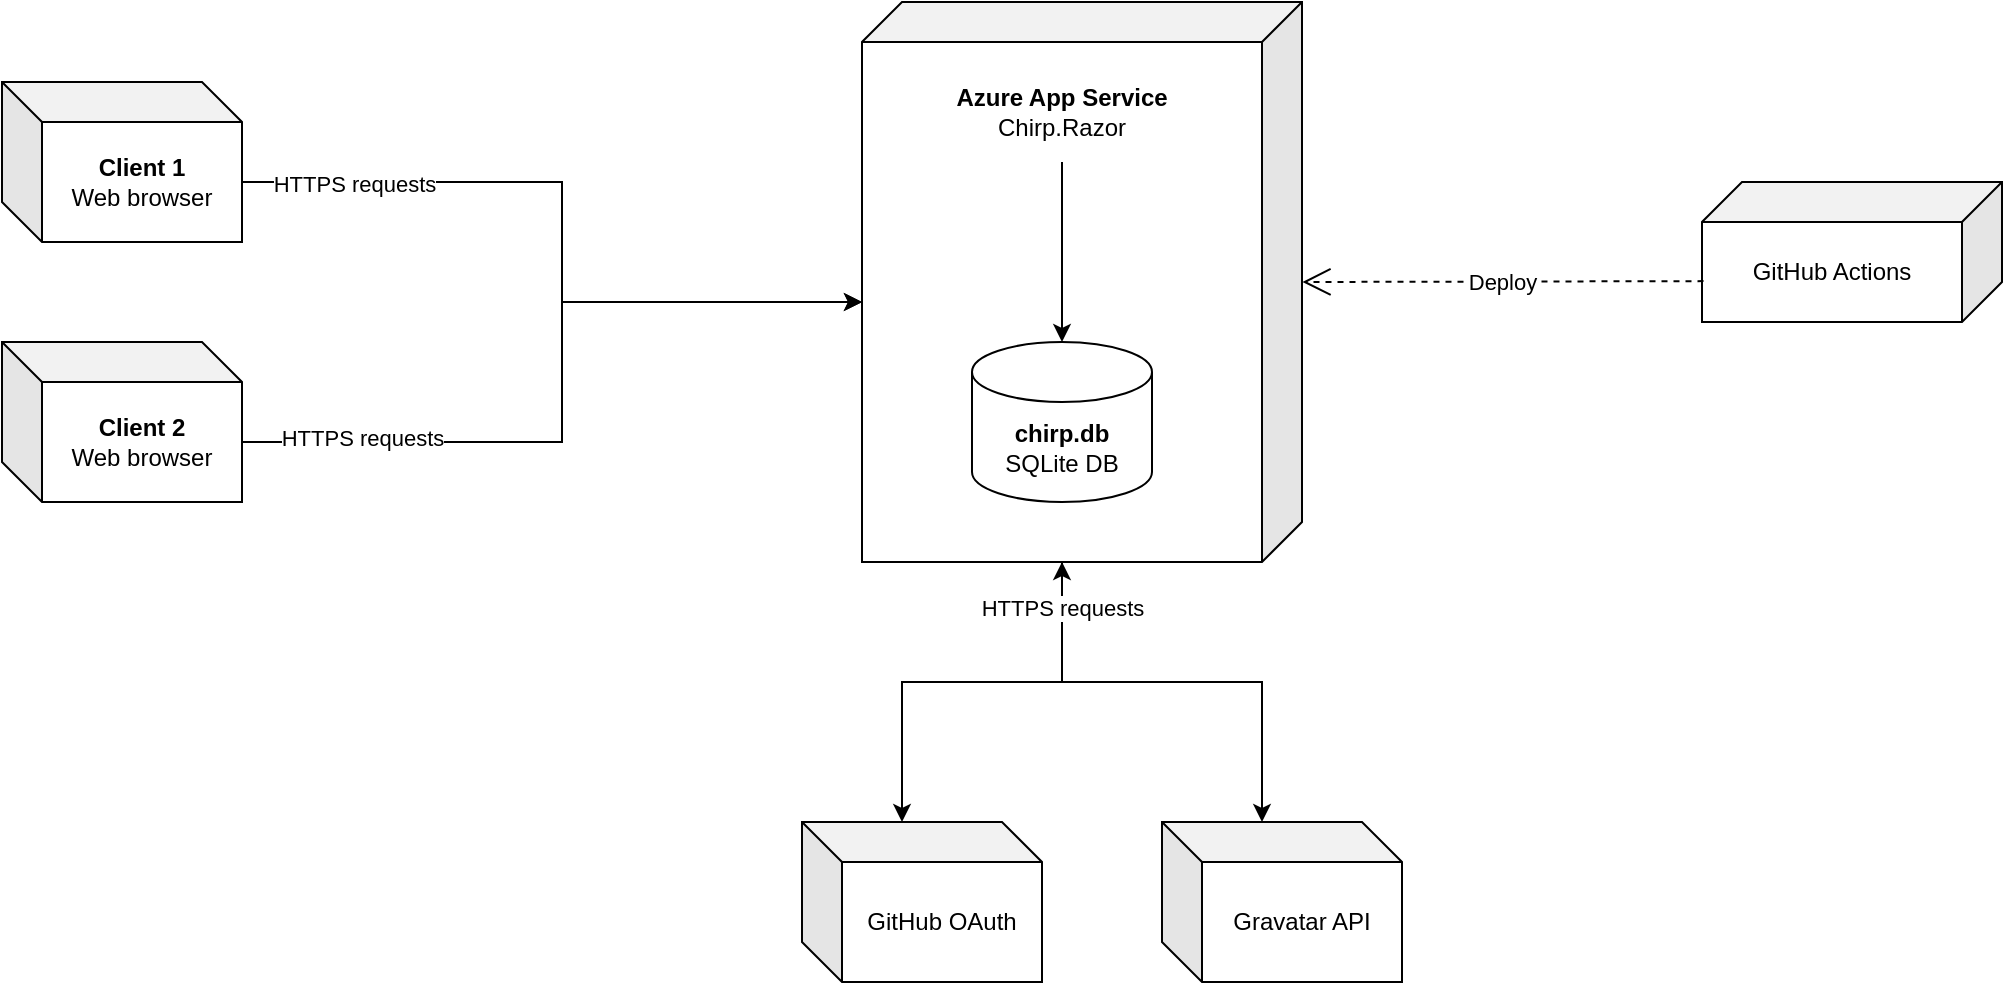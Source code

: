 <mxfile version="25.0.2">
  <diagram name="Page-1" id="IPJVCnFCyZerX4ABa3Nw">
    <mxGraphModel dx="941" dy="644" grid="1" gridSize="10" guides="1" tooltips="1" connect="1" arrows="1" fold="1" page="1" pageScale="1" pageWidth="850" pageHeight="1100" math="0" shadow="0">
      <root>
        <mxCell id="0" />
        <mxCell id="1" parent="0" />
        <mxCell id="28KYW0HoVNxk3tr6lUZI-1" value="" style="shape=cube;whiteSpace=wrap;html=1;boundedLbl=1;backgroundOutline=1;darkOpacity=0.05;darkOpacity2=0.1;flipH=1;" parent="1" vertex="1">
          <mxGeometry x="510" y="100" width="220" height="280" as="geometry" />
        </mxCell>
        <mxCell id="28KYW0HoVNxk3tr6lUZI-2" value="&lt;div&gt;&lt;b&gt;chirp.db&lt;/b&gt;&lt;/div&gt;SQLite DB" style="shape=cylinder3;whiteSpace=wrap;html=1;boundedLbl=1;backgroundOutline=1;size=15;" parent="1" vertex="1">
          <mxGeometry x="565" y="270" width="90" height="80" as="geometry" />
        </mxCell>
        <mxCell id="28KYW0HoVNxk3tr6lUZI-3" value="&lt;b&gt;Client 1&lt;/b&gt;&lt;div&gt;Web browser&lt;/div&gt;" style="shape=cube;whiteSpace=wrap;html=1;boundedLbl=1;backgroundOutline=1;darkOpacity=0.05;darkOpacity2=0.1;" parent="1" vertex="1">
          <mxGeometry x="80" y="140" width="120" height="80" as="geometry" />
        </mxCell>
        <mxCell id="28KYW0HoVNxk3tr6lUZI-4" value="&lt;b&gt;Client 2&lt;/b&gt;&lt;div&gt;Web browser&lt;/div&gt;" style="shape=cube;whiteSpace=wrap;html=1;boundedLbl=1;backgroundOutline=1;darkOpacity=0.05;darkOpacity2=0.1;" parent="1" vertex="1">
          <mxGeometry x="80" y="270" width="120" height="80" as="geometry" />
        </mxCell>
        <mxCell id="28KYW0HoVNxk3tr6lUZI-5" value="GitHub Actions" style="shape=cube;whiteSpace=wrap;html=1;boundedLbl=1;backgroundOutline=1;darkOpacity=0.05;darkOpacity2=0.1;flipH=1;" parent="1" vertex="1">
          <mxGeometry x="930" y="190" width="150" height="70" as="geometry" />
        </mxCell>
        <mxCell id="28KYW0HoVNxk3tr6lUZI-6" value="" style="endArrow=classic;html=1;rounded=0;exitX=0;exitY=0;exitDx=120;exitDy=50;exitPerimeter=0;entryX=0;entryY=0;entryDx=220;entryDy=150;entryPerimeter=0;strokeColor=default;" parent="1" source="28KYW0HoVNxk3tr6lUZI-3" target="28KYW0HoVNxk3tr6lUZI-1" edge="1">
          <mxGeometry width="50" height="50" relative="1" as="geometry">
            <mxPoint x="560" y="270" as="sourcePoint" />
            <mxPoint x="610" y="220" as="targetPoint" />
            <Array as="points">
              <mxPoint x="360" y="190" />
              <mxPoint x="360" y="250" />
            </Array>
          </mxGeometry>
        </mxCell>
        <mxCell id="28KYW0HoVNxk3tr6lUZI-20" value="HTTPS requests" style="edgeLabel;html=1;align=center;verticalAlign=middle;resizable=0;points=[];" parent="28KYW0HoVNxk3tr6lUZI-6" vertex="1" connectable="0">
          <mxGeometry x="-0.698" y="-1" relative="1" as="geometry">
            <mxPoint as="offset" />
          </mxGeometry>
        </mxCell>
        <mxCell id="28KYW0HoVNxk3tr6lUZI-7" value="" style="endArrow=classic;html=1;rounded=0;exitX=0;exitY=0;exitDx=120;exitDy=50;exitPerimeter=0;strokeColor=default;" parent="1" source="28KYW0HoVNxk3tr6lUZI-4" edge="1">
          <mxGeometry width="50" height="50" relative="1" as="geometry">
            <mxPoint x="560" y="270" as="sourcePoint" />
            <mxPoint x="510" y="250" as="targetPoint" />
            <Array as="points">
              <mxPoint x="360" y="320" />
              <mxPoint x="360" y="250" />
            </Array>
          </mxGeometry>
        </mxCell>
        <mxCell id="28KYW0HoVNxk3tr6lUZI-17" value="HTTPS requests" style="edgeLabel;html=1;align=center;verticalAlign=middle;resizable=0;points=[];" parent="28KYW0HoVNxk3tr6lUZI-7" vertex="1" connectable="0">
          <mxGeometry x="-0.848" y="2" relative="1" as="geometry">
            <mxPoint x="31" as="offset" />
          </mxGeometry>
        </mxCell>
        <mxCell id="28KYW0HoVNxk3tr6lUZI-8" value="GitHub OAuth" style="shape=cube;whiteSpace=wrap;html=1;boundedLbl=1;backgroundOutline=1;darkOpacity=0.05;darkOpacity2=0.1;" parent="1" vertex="1">
          <mxGeometry x="480" y="510" width="120" height="80" as="geometry" />
        </mxCell>
        <mxCell id="28KYW0HoVNxk3tr6lUZI-9" value="&lt;b&gt;Azure App Service&lt;/b&gt;&lt;div&gt;Chirp.Razor&lt;/div&gt;" style="text;html=1;align=center;verticalAlign=middle;whiteSpace=wrap;rounded=0;" parent="1" vertex="1">
          <mxGeometry x="530" y="130" width="160" height="50" as="geometry" />
        </mxCell>
        <mxCell id="28KYW0HoVNxk3tr6lUZI-10" value="Gravatar API" style="shape=cube;whiteSpace=wrap;html=1;boundedLbl=1;backgroundOutline=1;darkOpacity=0.05;darkOpacity2=0.1;" parent="1" vertex="1">
          <mxGeometry x="660" y="510" width="120" height="80" as="geometry" />
        </mxCell>
        <mxCell id="28KYW0HoVNxk3tr6lUZI-11" value="Deploy" style="endArrow=open;endSize=12;dashed=1;html=1;rounded=0;exitX=0.995;exitY=0.708;exitDx=0;exitDy=0;exitPerimeter=0;entryX=-0.001;entryY=0.5;entryDx=0;entryDy=0;entryPerimeter=0;" parent="1" source="28KYW0HoVNxk3tr6lUZI-5" target="28KYW0HoVNxk3tr6lUZI-1" edge="1">
          <mxGeometry width="160" relative="1" as="geometry">
            <mxPoint x="800" y="350" as="sourcePoint" />
            <mxPoint x="960" y="350" as="targetPoint" />
          </mxGeometry>
        </mxCell>
        <mxCell id="28KYW0HoVNxk3tr6lUZI-12" value="" style="endArrow=classic;html=1;rounded=0;exitX=0;exitY=0;exitDx=120;exitDy=280;exitPerimeter=0;entryX=0;entryY=0;entryDx=50;entryDy=0;entryPerimeter=0;startArrow=classic;startFill=1;" parent="1" source="28KYW0HoVNxk3tr6lUZI-1" target="28KYW0HoVNxk3tr6lUZI-8" edge="1">
          <mxGeometry width="50" height="50" relative="1" as="geometry">
            <mxPoint x="600" y="430" as="sourcePoint" />
            <mxPoint x="550" y="480" as="targetPoint" />
            <Array as="points">
              <mxPoint x="610" y="440" />
              <mxPoint x="530" y="440" />
            </Array>
          </mxGeometry>
        </mxCell>
        <mxCell id="28KYW0HoVNxk3tr6lUZI-13" value="" style="endArrow=classic;html=1;rounded=0;exitX=0;exitY=0;exitDx=120;exitDy=280;exitPerimeter=0;entryX=0;entryY=0;entryDx=50;entryDy=0;entryPerimeter=0;" parent="1" source="28KYW0HoVNxk3tr6lUZI-1" target="28KYW0HoVNxk3tr6lUZI-10" edge="1">
          <mxGeometry width="50" height="50" relative="1" as="geometry">
            <mxPoint x="620" y="390" as="sourcePoint" />
            <mxPoint x="540" y="520" as="targetPoint" />
            <Array as="points">
              <mxPoint x="610" y="440" />
              <mxPoint x="710" y="440" />
            </Array>
          </mxGeometry>
        </mxCell>
        <mxCell id="28KYW0HoVNxk3tr6lUZI-16" value="HTTPS requests" style="edgeLabel;html=1;align=center;verticalAlign=middle;resizable=0;points=[];" parent="28KYW0HoVNxk3tr6lUZI-13" vertex="1" connectable="0">
          <mxGeometry x="-0.803" relative="1" as="geometry">
            <mxPoint as="offset" />
          </mxGeometry>
        </mxCell>
        <mxCell id="28KYW0HoVNxk3tr6lUZI-21" value="" style="endArrow=classic;html=1;rounded=0;exitX=0.5;exitY=1;exitDx=0;exitDy=0;entryX=0.5;entryY=0;entryDx=0;entryDy=0;entryPerimeter=0;" parent="1" source="28KYW0HoVNxk3tr6lUZI-9" target="28KYW0HoVNxk3tr6lUZI-2" edge="1">
          <mxGeometry width="50" height="50" relative="1" as="geometry">
            <mxPoint x="520" y="350" as="sourcePoint" />
            <mxPoint x="570" y="300" as="targetPoint" />
          </mxGeometry>
        </mxCell>
      </root>
    </mxGraphModel>
  </diagram>
</mxfile>
